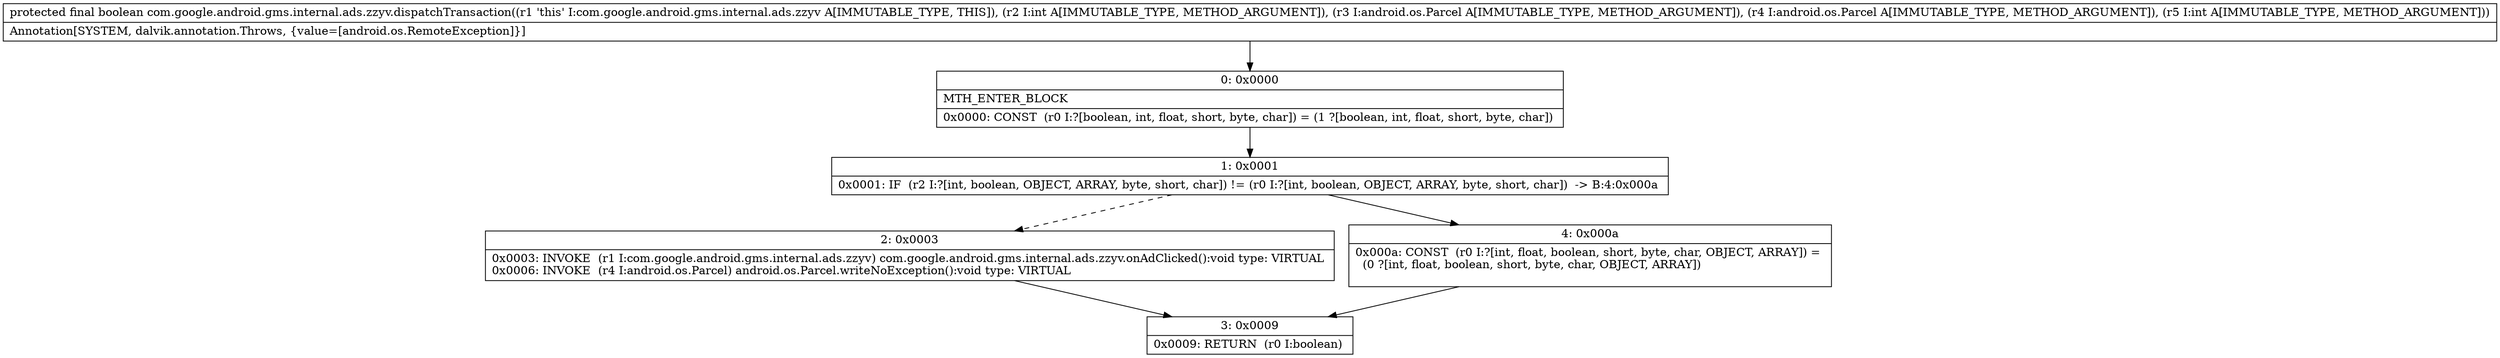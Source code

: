 digraph "CFG forcom.google.android.gms.internal.ads.zzyv.dispatchTransaction(ILandroid\/os\/Parcel;Landroid\/os\/Parcel;I)Z" {
Node_0 [shape=record,label="{0\:\ 0x0000|MTH_ENTER_BLOCK\l|0x0000: CONST  (r0 I:?[boolean, int, float, short, byte, char]) = (1 ?[boolean, int, float, short, byte, char]) \l}"];
Node_1 [shape=record,label="{1\:\ 0x0001|0x0001: IF  (r2 I:?[int, boolean, OBJECT, ARRAY, byte, short, char]) != (r0 I:?[int, boolean, OBJECT, ARRAY, byte, short, char])  \-\> B:4:0x000a \l}"];
Node_2 [shape=record,label="{2\:\ 0x0003|0x0003: INVOKE  (r1 I:com.google.android.gms.internal.ads.zzyv) com.google.android.gms.internal.ads.zzyv.onAdClicked():void type: VIRTUAL \l0x0006: INVOKE  (r4 I:android.os.Parcel) android.os.Parcel.writeNoException():void type: VIRTUAL \l}"];
Node_3 [shape=record,label="{3\:\ 0x0009|0x0009: RETURN  (r0 I:boolean) \l}"];
Node_4 [shape=record,label="{4\:\ 0x000a|0x000a: CONST  (r0 I:?[int, float, boolean, short, byte, char, OBJECT, ARRAY]) = \l  (0 ?[int, float, boolean, short, byte, char, OBJECT, ARRAY])\l \l}"];
MethodNode[shape=record,label="{protected final boolean com.google.android.gms.internal.ads.zzyv.dispatchTransaction((r1 'this' I:com.google.android.gms.internal.ads.zzyv A[IMMUTABLE_TYPE, THIS]), (r2 I:int A[IMMUTABLE_TYPE, METHOD_ARGUMENT]), (r3 I:android.os.Parcel A[IMMUTABLE_TYPE, METHOD_ARGUMENT]), (r4 I:android.os.Parcel A[IMMUTABLE_TYPE, METHOD_ARGUMENT]), (r5 I:int A[IMMUTABLE_TYPE, METHOD_ARGUMENT]))  | Annotation[SYSTEM, dalvik.annotation.Throws, \{value=[android.os.RemoteException]\}]\l}"];
MethodNode -> Node_0;
Node_0 -> Node_1;
Node_1 -> Node_2[style=dashed];
Node_1 -> Node_4;
Node_2 -> Node_3;
Node_4 -> Node_3;
}

